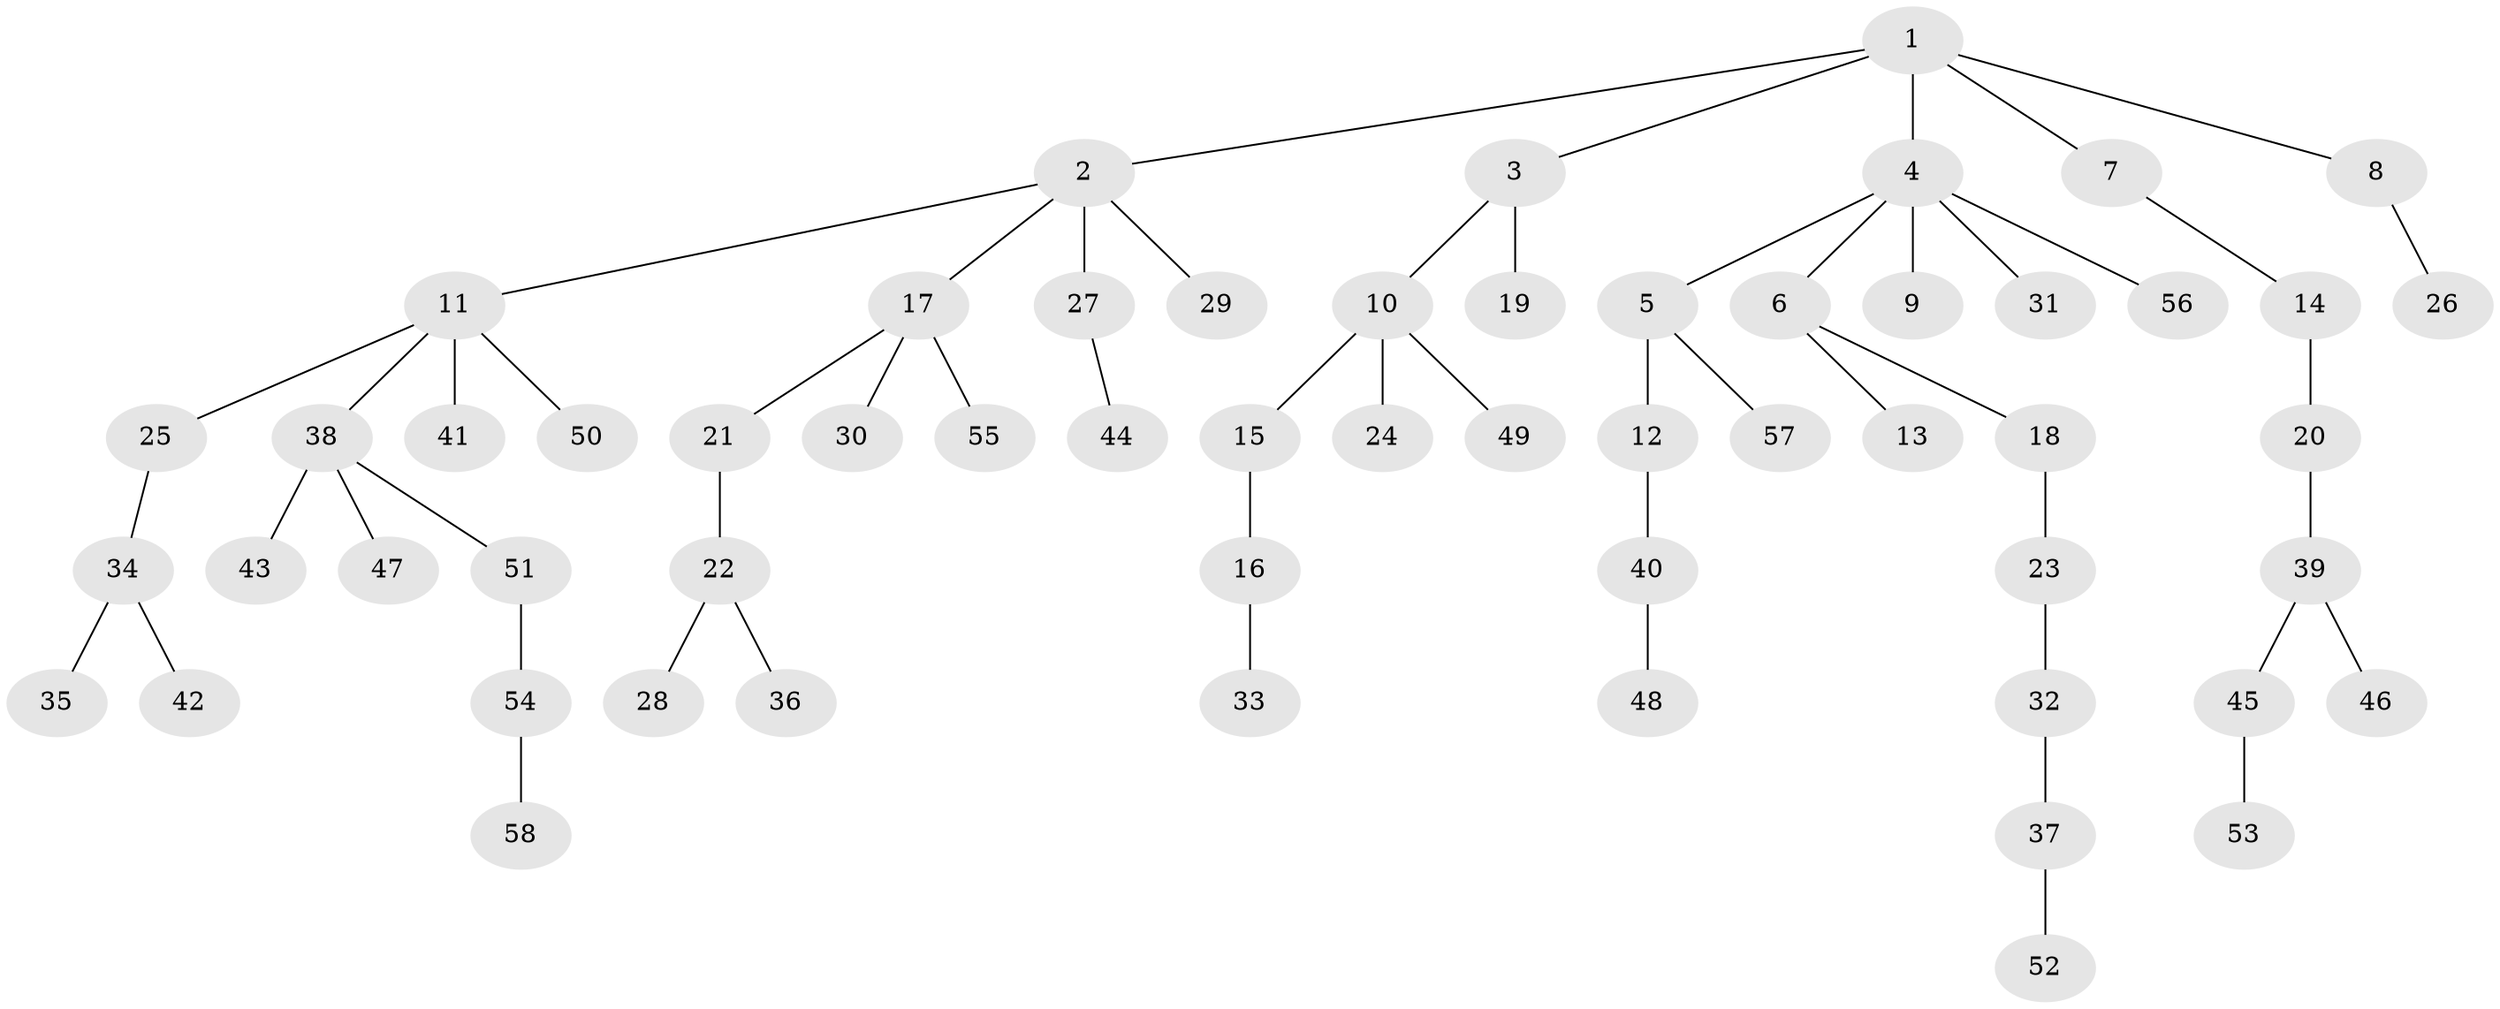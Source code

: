 // Generated by graph-tools (version 1.1) at 2025/11/02/27/25 16:11:25]
// undirected, 58 vertices, 57 edges
graph export_dot {
graph [start="1"]
  node [color=gray90,style=filled];
  1;
  2;
  3;
  4;
  5;
  6;
  7;
  8;
  9;
  10;
  11;
  12;
  13;
  14;
  15;
  16;
  17;
  18;
  19;
  20;
  21;
  22;
  23;
  24;
  25;
  26;
  27;
  28;
  29;
  30;
  31;
  32;
  33;
  34;
  35;
  36;
  37;
  38;
  39;
  40;
  41;
  42;
  43;
  44;
  45;
  46;
  47;
  48;
  49;
  50;
  51;
  52;
  53;
  54;
  55;
  56;
  57;
  58;
  1 -- 2;
  1 -- 3;
  1 -- 4;
  1 -- 7;
  1 -- 8;
  2 -- 11;
  2 -- 17;
  2 -- 27;
  2 -- 29;
  3 -- 10;
  3 -- 19;
  4 -- 5;
  4 -- 6;
  4 -- 9;
  4 -- 31;
  4 -- 56;
  5 -- 12;
  5 -- 57;
  6 -- 13;
  6 -- 18;
  7 -- 14;
  8 -- 26;
  10 -- 15;
  10 -- 24;
  10 -- 49;
  11 -- 25;
  11 -- 38;
  11 -- 41;
  11 -- 50;
  12 -- 40;
  14 -- 20;
  15 -- 16;
  16 -- 33;
  17 -- 21;
  17 -- 30;
  17 -- 55;
  18 -- 23;
  20 -- 39;
  21 -- 22;
  22 -- 28;
  22 -- 36;
  23 -- 32;
  25 -- 34;
  27 -- 44;
  32 -- 37;
  34 -- 35;
  34 -- 42;
  37 -- 52;
  38 -- 43;
  38 -- 47;
  38 -- 51;
  39 -- 45;
  39 -- 46;
  40 -- 48;
  45 -- 53;
  51 -- 54;
  54 -- 58;
}
